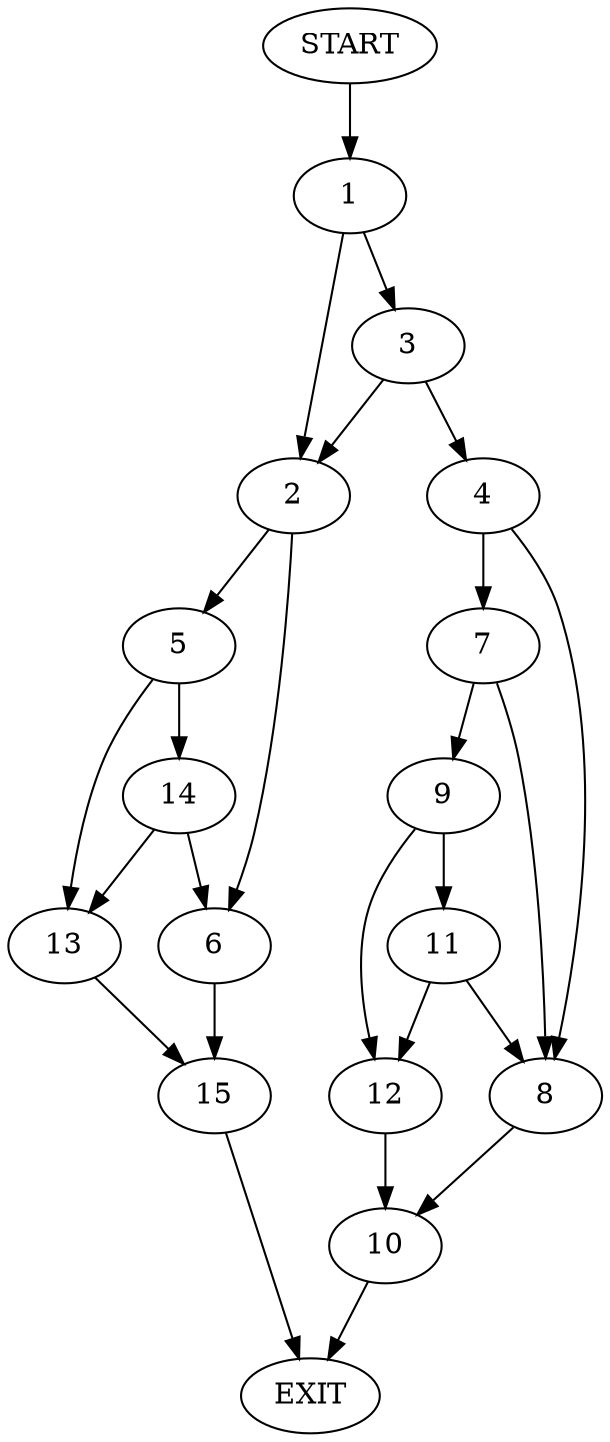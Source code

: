 digraph {
0 [label="START"]
16 [label="EXIT"]
0 -> 1
1 -> 2
1 -> 3
3 -> 2
3 -> 4
2 -> 5
2 -> 6
4 -> 7
4 -> 8
7 -> 9
7 -> 8
8 -> 10
9 -> 11
9 -> 12
12 -> 10
11 -> 8
11 -> 12
10 -> 16
5 -> 13
5 -> 14
6 -> 15
14 -> 13
14 -> 6
13 -> 15
15 -> 16
}
